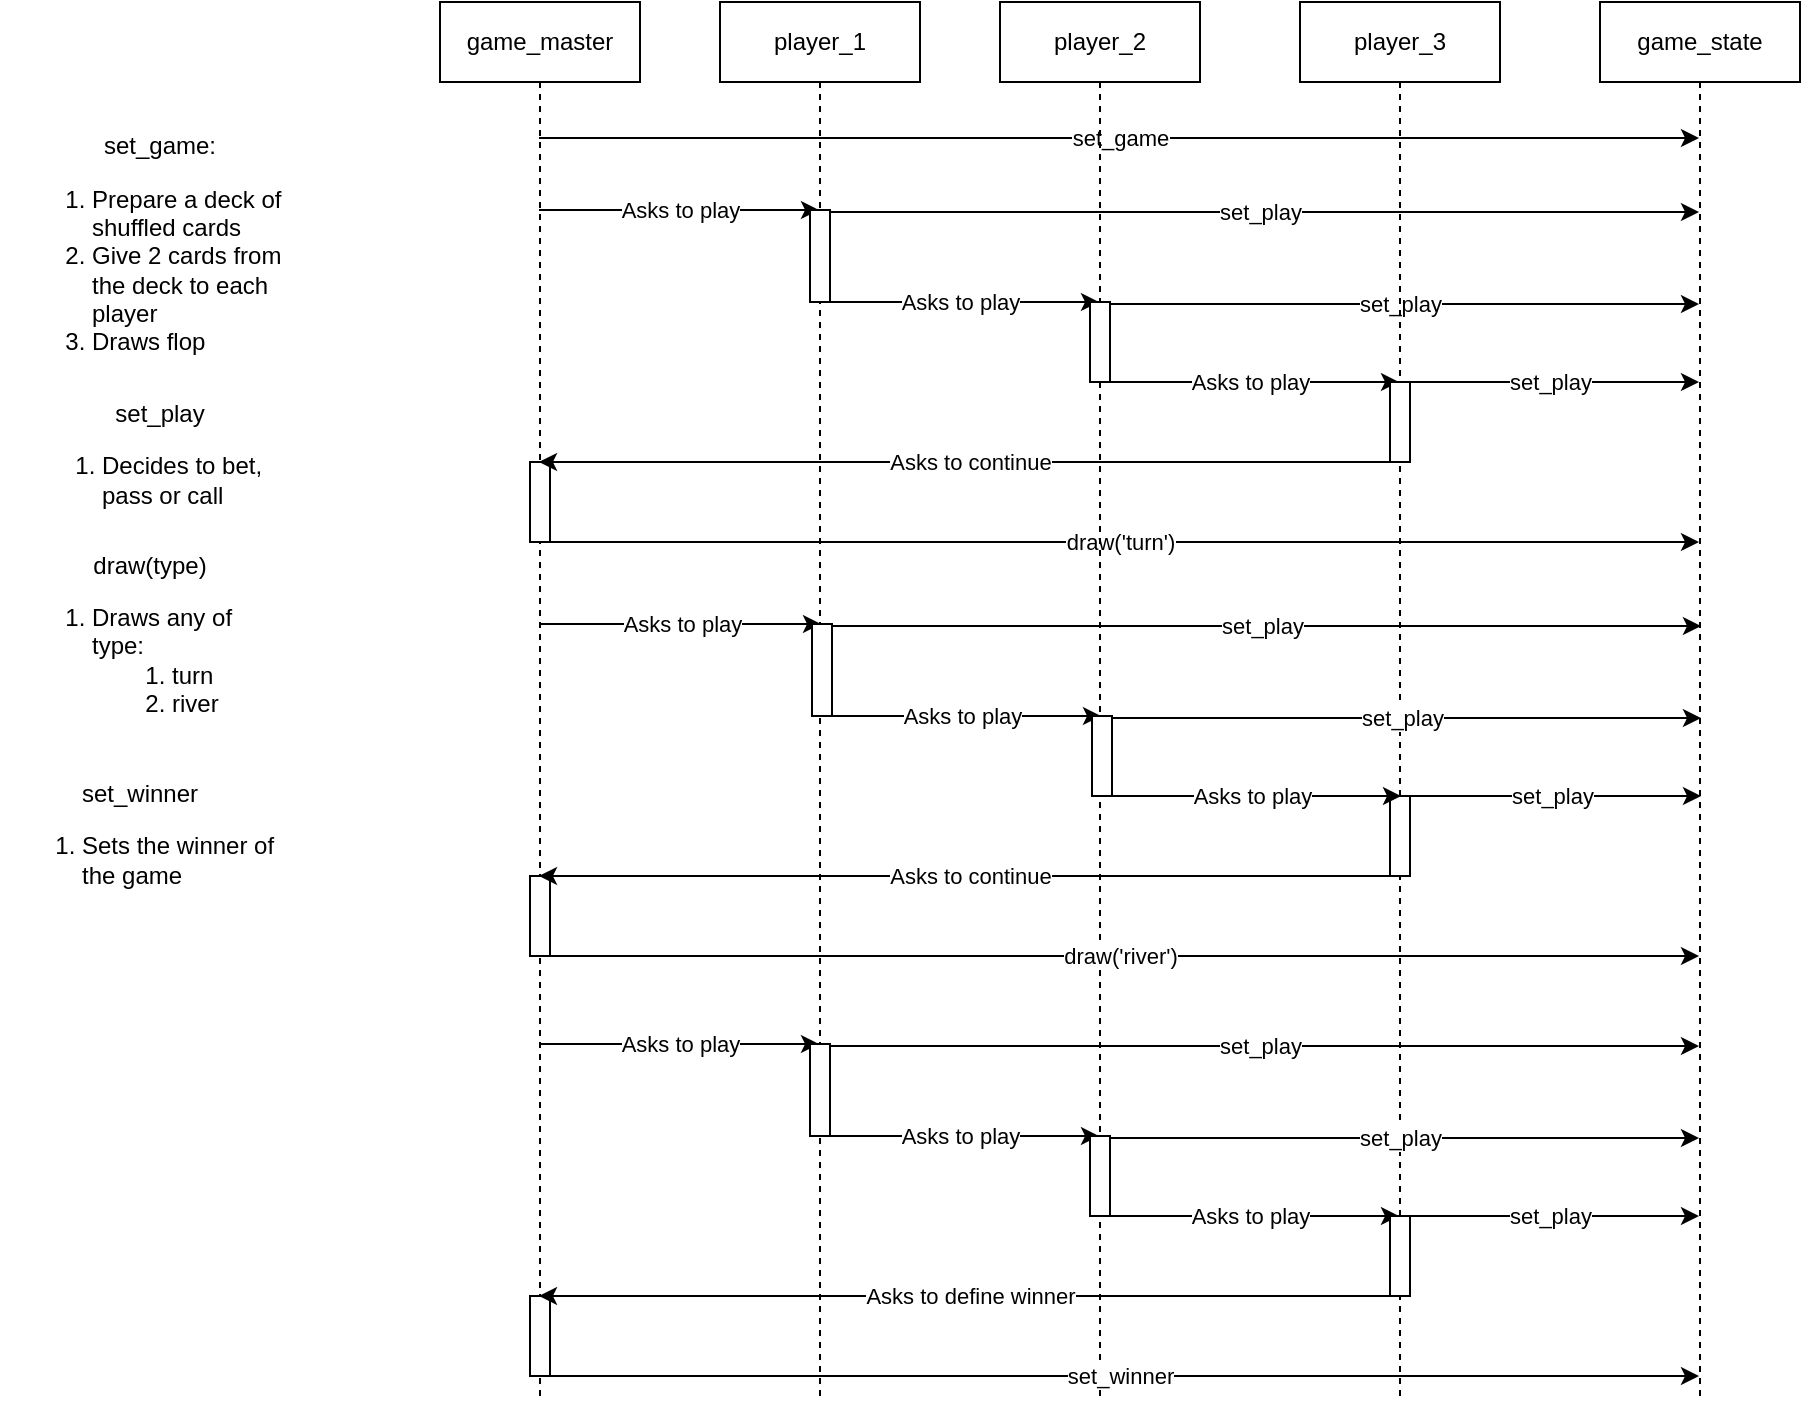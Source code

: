 <mxfile version="24.8.6">
  <diagram name="Page-1" id="o9ByDtuTa3kYyDPkUAcs">
    <mxGraphModel dx="2227" dy="786" grid="1" gridSize="10" guides="1" tooltips="1" connect="1" arrows="1" fold="1" page="1" pageScale="1" pageWidth="850" pageHeight="1100" math="0" shadow="0">
      <root>
        <mxCell id="0" />
        <mxCell id="1" parent="0" />
        <mxCell id="Iorur7sbH_eFIdstVS2S-5" value="&lt;div&gt;set_game:&lt;/div&gt;&lt;div align=&quot;left&quot;&gt;&lt;ol&gt;&lt;li&gt;Prepare a deck of shuffled cards&lt;/li&gt;&lt;li&gt;Give 2 cards from the deck to each player&lt;/li&gt;&lt;li&gt;Draws flop&lt;br&gt;&lt;/li&gt;&lt;/ol&gt;&lt;/div&gt;" style="text;html=1;align=center;verticalAlign=middle;whiteSpace=wrap;rounded=0;" vertex="1" parent="1">
          <mxGeometry x="-25" y="307" width="150" height="140" as="geometry" />
        </mxCell>
        <mxCell id="Iorur7sbH_eFIdstVS2S-12" value="&lt;div&gt;set_play&lt;/div&gt;&lt;div align=&quot;left&quot;&gt;&lt;ol&gt;&lt;li&gt;Decides to bet, pass or call&lt;br&gt;&lt;/li&gt;&lt;/ol&gt;&lt;/div&gt;" style="text;html=1;align=center;verticalAlign=middle;whiteSpace=wrap;rounded=0;" vertex="1" parent="1">
          <mxGeometry x="-20" y="467" width="140" height="30" as="geometry" />
        </mxCell>
        <mxCell id="Iorur7sbH_eFIdstVS2S-33" value="set_game" style="edgeStyle=orthogonalEdgeStyle;rounded=0;orthogonalLoop=1;jettySize=auto;html=1;curved=0;" edge="1" parent="1">
          <mxGeometry relative="1" as="geometry">
            <mxPoint x="239.5" y="318" as="sourcePoint" />
            <mxPoint x="819.5" y="318" as="targetPoint" />
          </mxGeometry>
        </mxCell>
        <mxCell id="Iorur7sbH_eFIdstVS2S-35" value="Asks to play" style="edgeStyle=orthogonalEdgeStyle;rounded=0;orthogonalLoop=1;jettySize=auto;html=1;curved=0;" edge="1" parent="1">
          <mxGeometry relative="1" as="geometry">
            <mxPoint x="239.5" y="354" as="sourcePoint" />
            <mxPoint x="379.5" y="354" as="targetPoint" />
          </mxGeometry>
        </mxCell>
        <mxCell id="Iorur7sbH_eFIdstVS2S-47" value="draw(&#39;turn&#39;)" style="edgeStyle=orthogonalEdgeStyle;rounded=0;orthogonalLoop=1;jettySize=auto;html=1;curved=0;" edge="1" parent="1">
          <mxGeometry relative="1" as="geometry">
            <mxPoint x="239.5" y="520" as="sourcePoint" />
            <mxPoint x="819.5" y="520" as="targetPoint" />
          </mxGeometry>
        </mxCell>
        <mxCell id="Iorur7sbH_eFIdstVS2S-27" value="game_master" style="shape=umlLifeline;perimeter=lifelinePerimeter;whiteSpace=wrap;html=1;container=1;dropTarget=0;collapsible=0;recursiveResize=0;outlineConnect=0;portConstraint=eastwest;newEdgeStyle={&quot;curved&quot;:0,&quot;rounded&quot;:0};" vertex="1" parent="1">
          <mxGeometry x="190" y="250" width="100" height="700" as="geometry" />
        </mxCell>
        <mxCell id="Iorur7sbH_eFIdstVS2S-46" value="" style="html=1;points=[[0,0,0,0,5],[0,1,0,0,-5],[1,0,0,0,5],[1,1,0,0,-5]];perimeter=orthogonalPerimeter;outlineConnect=0;targetShapes=umlLifeline;portConstraint=eastwest;newEdgeStyle={&quot;curved&quot;:0,&quot;rounded&quot;:0};" vertex="1" parent="Iorur7sbH_eFIdstVS2S-27">
          <mxGeometry x="45" y="230" width="10" height="40" as="geometry" />
        </mxCell>
        <mxCell id="Iorur7sbH_eFIdstVS2S-36" value="set_play" style="edgeStyle=orthogonalEdgeStyle;rounded=0;orthogonalLoop=1;jettySize=auto;html=1;curved=0;" edge="1" parent="1">
          <mxGeometry relative="1" as="geometry">
            <mxPoint x="379.5" y="355" as="sourcePoint" />
            <mxPoint x="819.5" y="355" as="targetPoint" />
          </mxGeometry>
        </mxCell>
        <mxCell id="Iorur7sbH_eFIdstVS2S-37" value="Asks to play" style="edgeStyle=orthogonalEdgeStyle;rounded=0;orthogonalLoop=1;jettySize=auto;html=1;curved=0;" edge="1" parent="1">
          <mxGeometry relative="1" as="geometry">
            <mxPoint x="379.5" y="400" as="sourcePoint" />
            <mxPoint x="519.5" y="400" as="targetPoint" />
            <mxPoint as="offset" />
          </mxGeometry>
        </mxCell>
        <mxCell id="Iorur7sbH_eFIdstVS2S-28" value="player_1" style="shape=umlLifeline;perimeter=lifelinePerimeter;whiteSpace=wrap;html=1;container=1;dropTarget=0;collapsible=0;recursiveResize=0;outlineConnect=0;portConstraint=eastwest;newEdgeStyle={&quot;curved&quot;:0,&quot;rounded&quot;:0};" vertex="1" parent="1">
          <mxGeometry x="330" y="250" width="100" height="700" as="geometry" />
        </mxCell>
        <mxCell id="Iorur7sbH_eFIdstVS2S-38" value="" style="html=1;points=[[0,0,0,0,5],[0,1,0,0,-5],[1,0,0,0,5],[1,1,0,0,-5]];perimeter=orthogonalPerimeter;outlineConnect=0;targetShapes=umlLifeline;portConstraint=eastwest;newEdgeStyle={&quot;curved&quot;:0,&quot;rounded&quot;:0};" vertex="1" parent="Iorur7sbH_eFIdstVS2S-28">
          <mxGeometry x="45" y="104" width="10" height="46" as="geometry" />
        </mxCell>
        <mxCell id="Iorur7sbH_eFIdstVS2S-39" value="set_play" style="edgeStyle=orthogonalEdgeStyle;rounded=0;orthogonalLoop=1;jettySize=auto;html=1;curved=0;" edge="1" parent="1">
          <mxGeometry relative="1" as="geometry">
            <mxPoint x="519.5" y="401" as="sourcePoint" />
            <mxPoint x="819.5" y="401" as="targetPoint" />
          </mxGeometry>
        </mxCell>
        <mxCell id="Iorur7sbH_eFIdstVS2S-41" value="Asks to play" style="edgeStyle=orthogonalEdgeStyle;rounded=0;orthogonalLoop=1;jettySize=auto;html=1;curved=0;" edge="1" parent="1">
          <mxGeometry relative="1" as="geometry">
            <mxPoint x="519.5" y="440" as="sourcePoint" />
            <mxPoint x="669.5" y="440" as="targetPoint" />
          </mxGeometry>
        </mxCell>
        <mxCell id="Iorur7sbH_eFIdstVS2S-29" value="player_2" style="shape=umlLifeline;perimeter=lifelinePerimeter;whiteSpace=wrap;html=1;container=1;dropTarget=0;collapsible=0;recursiveResize=0;outlineConnect=0;portConstraint=eastwest;newEdgeStyle={&quot;curved&quot;:0,&quot;rounded&quot;:0};" vertex="1" parent="1">
          <mxGeometry x="470" y="250" width="100" height="700" as="geometry" />
        </mxCell>
        <mxCell id="Iorur7sbH_eFIdstVS2S-40" value="" style="html=1;points=[[0,0,0,0,5],[0,1,0,0,-5],[1,0,0,0,5],[1,1,0,0,-5]];perimeter=orthogonalPerimeter;outlineConnect=0;targetShapes=umlLifeline;portConstraint=eastwest;newEdgeStyle={&quot;curved&quot;:0,&quot;rounded&quot;:0};" vertex="1" parent="Iorur7sbH_eFIdstVS2S-29">
          <mxGeometry x="45" y="150" width="10" height="40" as="geometry" />
        </mxCell>
        <mxCell id="Iorur7sbH_eFIdstVS2S-42" value="set_play" style="edgeStyle=orthogonalEdgeStyle;rounded=0;orthogonalLoop=1;jettySize=auto;html=1;curved=0;" edge="1" parent="1">
          <mxGeometry relative="1" as="geometry">
            <mxPoint x="669.5" y="440" as="sourcePoint" />
            <mxPoint x="819.5" y="440" as="targetPoint" />
          </mxGeometry>
        </mxCell>
        <mxCell id="Iorur7sbH_eFIdstVS2S-44" value="Asks to continue" style="edgeStyle=orthogonalEdgeStyle;rounded=0;orthogonalLoop=1;jettySize=auto;html=1;curved=0;" edge="1" parent="1">
          <mxGeometry relative="1" as="geometry">
            <mxPoint x="669.5" y="480" as="sourcePoint" />
            <mxPoint x="239.5" y="480" as="targetPoint" />
          </mxGeometry>
        </mxCell>
        <mxCell id="Iorur7sbH_eFIdstVS2S-30" value="player_3" style="shape=umlLifeline;perimeter=lifelinePerimeter;whiteSpace=wrap;html=1;container=1;dropTarget=0;collapsible=0;recursiveResize=0;outlineConnect=0;portConstraint=eastwest;newEdgeStyle={&quot;curved&quot;:0,&quot;rounded&quot;:0};" vertex="1" parent="1">
          <mxGeometry x="620" y="250" width="100" height="700" as="geometry" />
        </mxCell>
        <mxCell id="Iorur7sbH_eFIdstVS2S-43" value="" style="html=1;points=[[0,0,0,0,5],[0,1,0,0,-5],[1,0,0,0,5],[1,1,0,0,-5]];perimeter=orthogonalPerimeter;outlineConnect=0;targetShapes=umlLifeline;portConstraint=eastwest;newEdgeStyle={&quot;curved&quot;:0,&quot;rounded&quot;:0};" vertex="1" parent="Iorur7sbH_eFIdstVS2S-30">
          <mxGeometry x="45" y="190" width="10" height="40" as="geometry" />
        </mxCell>
        <mxCell id="Iorur7sbH_eFIdstVS2S-61" value="" style="html=1;points=[[0,0,0,0,5],[0,1,0,0,-5],[1,0,0,0,5],[1,1,0,0,-5]];perimeter=orthogonalPerimeter;outlineConnect=0;targetShapes=umlLifeline;portConstraint=eastwest;newEdgeStyle={&quot;curved&quot;:0,&quot;rounded&quot;:0};" vertex="1" parent="Iorur7sbH_eFIdstVS2S-30">
          <mxGeometry x="45" y="397" width="10" height="40" as="geometry" />
        </mxCell>
        <mxCell id="Iorur7sbH_eFIdstVS2S-32" value="game_state" style="shape=umlLifeline;perimeter=lifelinePerimeter;whiteSpace=wrap;html=1;container=1;dropTarget=0;collapsible=0;recursiveResize=0;outlineConnect=0;portConstraint=eastwest;newEdgeStyle={&quot;curved&quot;:0,&quot;rounded&quot;:0};" vertex="1" parent="1">
          <mxGeometry x="770" y="250" width="100" height="700" as="geometry" />
        </mxCell>
        <mxCell id="Iorur7sbH_eFIdstVS2S-48" value="Asks to play" style="edgeStyle=orthogonalEdgeStyle;rounded=0;orthogonalLoop=1;jettySize=auto;html=1;curved=0;" edge="1" parent="1">
          <mxGeometry relative="1" as="geometry">
            <mxPoint x="240.5" y="561" as="sourcePoint" />
            <mxPoint x="380.5" y="561" as="targetPoint" />
          </mxGeometry>
        </mxCell>
        <mxCell id="Iorur7sbH_eFIdstVS2S-49" value="set_play" style="edgeStyle=orthogonalEdgeStyle;rounded=0;orthogonalLoop=1;jettySize=auto;html=1;curved=0;" edge="1" parent="1">
          <mxGeometry relative="1" as="geometry">
            <mxPoint x="380.5" y="562" as="sourcePoint" />
            <mxPoint x="820.5" y="562" as="targetPoint" />
          </mxGeometry>
        </mxCell>
        <mxCell id="Iorur7sbH_eFIdstVS2S-50" value="Asks to play" style="edgeStyle=orthogonalEdgeStyle;rounded=0;orthogonalLoop=1;jettySize=auto;html=1;curved=0;" edge="1" parent="1">
          <mxGeometry relative="1" as="geometry">
            <mxPoint x="380.5" y="607" as="sourcePoint" />
            <mxPoint x="520.5" y="607" as="targetPoint" />
            <mxPoint as="offset" />
          </mxGeometry>
        </mxCell>
        <mxCell id="Iorur7sbH_eFIdstVS2S-51" value="" style="html=1;points=[[0,0,0,0,5],[0,1,0,0,-5],[1,0,0,0,5],[1,1,0,0,-5]];perimeter=orthogonalPerimeter;outlineConnect=0;targetShapes=umlLifeline;portConstraint=eastwest;newEdgeStyle={&quot;curved&quot;:0,&quot;rounded&quot;:0};" vertex="1" parent="1">
          <mxGeometry x="376" y="561" width="10" height="46" as="geometry" />
        </mxCell>
        <mxCell id="Iorur7sbH_eFIdstVS2S-52" value="set_play" style="edgeStyle=orthogonalEdgeStyle;rounded=0;orthogonalLoop=1;jettySize=auto;html=1;curved=0;" edge="1" parent="1">
          <mxGeometry relative="1" as="geometry">
            <mxPoint x="520.5" y="608" as="sourcePoint" />
            <mxPoint x="820.5" y="608" as="targetPoint" />
          </mxGeometry>
        </mxCell>
        <mxCell id="Iorur7sbH_eFIdstVS2S-53" value="Asks to play" style="edgeStyle=orthogonalEdgeStyle;rounded=0;orthogonalLoop=1;jettySize=auto;html=1;curved=0;" edge="1" parent="1">
          <mxGeometry relative="1" as="geometry">
            <mxPoint x="520.5" y="647" as="sourcePoint" />
            <mxPoint x="670.5" y="647" as="targetPoint" />
          </mxGeometry>
        </mxCell>
        <mxCell id="Iorur7sbH_eFIdstVS2S-54" value="" style="html=1;points=[[0,0,0,0,5],[0,1,0,0,-5],[1,0,0,0,5],[1,1,0,0,-5]];perimeter=orthogonalPerimeter;outlineConnect=0;targetShapes=umlLifeline;portConstraint=eastwest;newEdgeStyle={&quot;curved&quot;:0,&quot;rounded&quot;:0};" vertex="1" parent="1">
          <mxGeometry x="516" y="607" width="10" height="40" as="geometry" />
        </mxCell>
        <mxCell id="Iorur7sbH_eFIdstVS2S-55" value="set_play" style="edgeStyle=orthogonalEdgeStyle;rounded=0;orthogonalLoop=1;jettySize=auto;html=1;curved=0;" edge="1" parent="1">
          <mxGeometry relative="1" as="geometry">
            <mxPoint x="670.5" y="647" as="sourcePoint" />
            <mxPoint x="820.5" y="647" as="targetPoint" />
          </mxGeometry>
        </mxCell>
        <mxCell id="Iorur7sbH_eFIdstVS2S-58" value="draw(&#39;river&#39;)" style="edgeStyle=orthogonalEdgeStyle;rounded=0;orthogonalLoop=1;jettySize=auto;html=1;curved=0;" edge="1" parent="1">
          <mxGeometry relative="1" as="geometry">
            <mxPoint x="239.5" y="727" as="sourcePoint" />
            <mxPoint x="819.5" y="727" as="targetPoint" />
          </mxGeometry>
        </mxCell>
        <mxCell id="Iorur7sbH_eFIdstVS2S-59" value="" style="html=1;points=[[0,0,0,0,5],[0,1,0,0,-5],[1,0,0,0,5],[1,1,0,0,-5]];perimeter=orthogonalPerimeter;outlineConnect=0;targetShapes=umlLifeline;portConstraint=eastwest;newEdgeStyle={&quot;curved&quot;:0,&quot;rounded&quot;:0};" vertex="1" parent="1">
          <mxGeometry x="235" y="687" width="10" height="40" as="geometry" />
        </mxCell>
        <mxCell id="Iorur7sbH_eFIdstVS2S-60" value="Asks to continue" style="edgeStyle=orthogonalEdgeStyle;rounded=0;orthogonalLoop=1;jettySize=auto;html=1;curved=0;" edge="1" parent="1">
          <mxGeometry relative="1" as="geometry">
            <mxPoint x="669.5" y="687" as="sourcePoint" />
            <mxPoint x="239.5" y="687" as="targetPoint" />
          </mxGeometry>
        </mxCell>
        <mxCell id="Iorur7sbH_eFIdstVS2S-62" value="Asks to play" style="edgeStyle=orthogonalEdgeStyle;rounded=0;orthogonalLoop=1;jettySize=auto;html=1;curved=0;" edge="1" parent="1">
          <mxGeometry relative="1" as="geometry">
            <mxPoint x="239.5" y="771" as="sourcePoint" />
            <mxPoint x="379.5" y="771" as="targetPoint" />
          </mxGeometry>
        </mxCell>
        <mxCell id="Iorur7sbH_eFIdstVS2S-63" value="set_winner" style="edgeStyle=orthogonalEdgeStyle;rounded=0;orthogonalLoop=1;jettySize=auto;html=1;curved=0;" edge="1" parent="1">
          <mxGeometry relative="1" as="geometry">
            <mxPoint x="239.5" y="937" as="sourcePoint" />
            <mxPoint x="819.5" y="937" as="targetPoint" />
          </mxGeometry>
        </mxCell>
        <mxCell id="Iorur7sbH_eFIdstVS2S-64" value="" style="html=1;points=[[0,0,0,0,5],[0,1,0,0,-5],[1,0,0,0,5],[1,1,0,0,-5]];perimeter=orthogonalPerimeter;outlineConnect=0;targetShapes=umlLifeline;portConstraint=eastwest;newEdgeStyle={&quot;curved&quot;:0,&quot;rounded&quot;:0};" vertex="1" parent="1">
          <mxGeometry x="235" y="897" width="10" height="40" as="geometry" />
        </mxCell>
        <mxCell id="Iorur7sbH_eFIdstVS2S-65" value="set_play" style="edgeStyle=orthogonalEdgeStyle;rounded=0;orthogonalLoop=1;jettySize=auto;html=1;curved=0;" edge="1" parent="1">
          <mxGeometry relative="1" as="geometry">
            <mxPoint x="379.5" y="772" as="sourcePoint" />
            <mxPoint x="819.5" y="772" as="targetPoint" />
          </mxGeometry>
        </mxCell>
        <mxCell id="Iorur7sbH_eFIdstVS2S-66" value="Asks to play" style="edgeStyle=orthogonalEdgeStyle;rounded=0;orthogonalLoop=1;jettySize=auto;html=1;curved=0;" edge="1" parent="1">
          <mxGeometry relative="1" as="geometry">
            <mxPoint x="379.5" y="817" as="sourcePoint" />
            <mxPoint x="519.5" y="817" as="targetPoint" />
            <mxPoint as="offset" />
          </mxGeometry>
        </mxCell>
        <mxCell id="Iorur7sbH_eFIdstVS2S-67" value="" style="html=1;points=[[0,0,0,0,5],[0,1,0,0,-5],[1,0,0,0,5],[1,1,0,0,-5]];perimeter=orthogonalPerimeter;outlineConnect=0;targetShapes=umlLifeline;portConstraint=eastwest;newEdgeStyle={&quot;curved&quot;:0,&quot;rounded&quot;:0};" vertex="1" parent="1">
          <mxGeometry x="375" y="771" width="10" height="46" as="geometry" />
        </mxCell>
        <mxCell id="Iorur7sbH_eFIdstVS2S-68" value="set_play" style="edgeStyle=orthogonalEdgeStyle;rounded=0;orthogonalLoop=1;jettySize=auto;html=1;curved=0;" edge="1" parent="1">
          <mxGeometry relative="1" as="geometry">
            <mxPoint x="519.5" y="818" as="sourcePoint" />
            <mxPoint x="819.5" y="818" as="targetPoint" />
          </mxGeometry>
        </mxCell>
        <mxCell id="Iorur7sbH_eFIdstVS2S-69" value="Asks to play" style="edgeStyle=orthogonalEdgeStyle;rounded=0;orthogonalLoop=1;jettySize=auto;html=1;curved=0;" edge="1" parent="1">
          <mxGeometry relative="1" as="geometry">
            <mxPoint x="519.5" y="857" as="sourcePoint" />
            <mxPoint x="669.5" y="857" as="targetPoint" />
          </mxGeometry>
        </mxCell>
        <mxCell id="Iorur7sbH_eFIdstVS2S-70" value="" style="html=1;points=[[0,0,0,0,5],[0,1,0,0,-5],[1,0,0,0,5],[1,1,0,0,-5]];perimeter=orthogonalPerimeter;outlineConnect=0;targetShapes=umlLifeline;portConstraint=eastwest;newEdgeStyle={&quot;curved&quot;:0,&quot;rounded&quot;:0};" vertex="1" parent="1">
          <mxGeometry x="515" y="817" width="10" height="40" as="geometry" />
        </mxCell>
        <mxCell id="Iorur7sbH_eFIdstVS2S-71" value="set_play" style="edgeStyle=orthogonalEdgeStyle;rounded=0;orthogonalLoop=1;jettySize=auto;html=1;curved=0;" edge="1" parent="1">
          <mxGeometry relative="1" as="geometry">
            <mxPoint x="669.5" y="857" as="sourcePoint" />
            <mxPoint x="819.5" y="857" as="targetPoint" />
          </mxGeometry>
        </mxCell>
        <mxCell id="Iorur7sbH_eFIdstVS2S-72" value="Asks to define winner" style="edgeStyle=orthogonalEdgeStyle;rounded=0;orthogonalLoop=1;jettySize=auto;html=1;curved=0;" edge="1" parent="1">
          <mxGeometry relative="1" as="geometry">
            <mxPoint x="669.5" y="897" as="sourcePoint" />
            <mxPoint x="239.5" y="897" as="targetPoint" />
          </mxGeometry>
        </mxCell>
        <mxCell id="Iorur7sbH_eFIdstVS2S-73" value="" style="html=1;points=[[0,0,0,0,5],[0,1,0,0,-5],[1,0,0,0,5],[1,1,0,0,-5]];perimeter=orthogonalPerimeter;outlineConnect=0;targetShapes=umlLifeline;portConstraint=eastwest;newEdgeStyle={&quot;curved&quot;:0,&quot;rounded&quot;:0};" vertex="1" parent="1">
          <mxGeometry x="665" y="857" width="10" height="40" as="geometry" />
        </mxCell>
        <mxCell id="Iorur7sbH_eFIdstVS2S-74" value="&lt;div&gt;draw(type)&lt;br&gt;&lt;/div&gt;&lt;div align=&quot;left&quot;&gt;&lt;ol&gt;&lt;li&gt;Draws any of type:&lt;/li&gt;&lt;ol&gt;&lt;li&gt;turn&lt;/li&gt;&lt;li&gt;river&lt;br&gt;&lt;/li&gt;&lt;/ol&gt;&lt;/ol&gt;&lt;/div&gt;" style="text;html=1;align=center;verticalAlign=middle;whiteSpace=wrap;rounded=0;" vertex="1" parent="1">
          <mxGeometry x="-25" y="557" width="140" height="30" as="geometry" />
        </mxCell>
        <mxCell id="Iorur7sbH_eFIdstVS2S-75" value="&lt;div&gt;set_winner&lt;br&gt;&lt;/div&gt;&lt;div align=&quot;left&quot;&gt;&lt;ol&gt;&lt;li&gt;Sets the winner of the game&lt;br&gt;&lt;/li&gt;&lt;ol&gt;&lt;/ol&gt;&lt;/ol&gt;&lt;/div&gt;" style="text;html=1;align=center;verticalAlign=middle;whiteSpace=wrap;rounded=0;" vertex="1" parent="1">
          <mxGeometry x="-30" y="657" width="140" height="30" as="geometry" />
        </mxCell>
      </root>
    </mxGraphModel>
  </diagram>
</mxfile>

